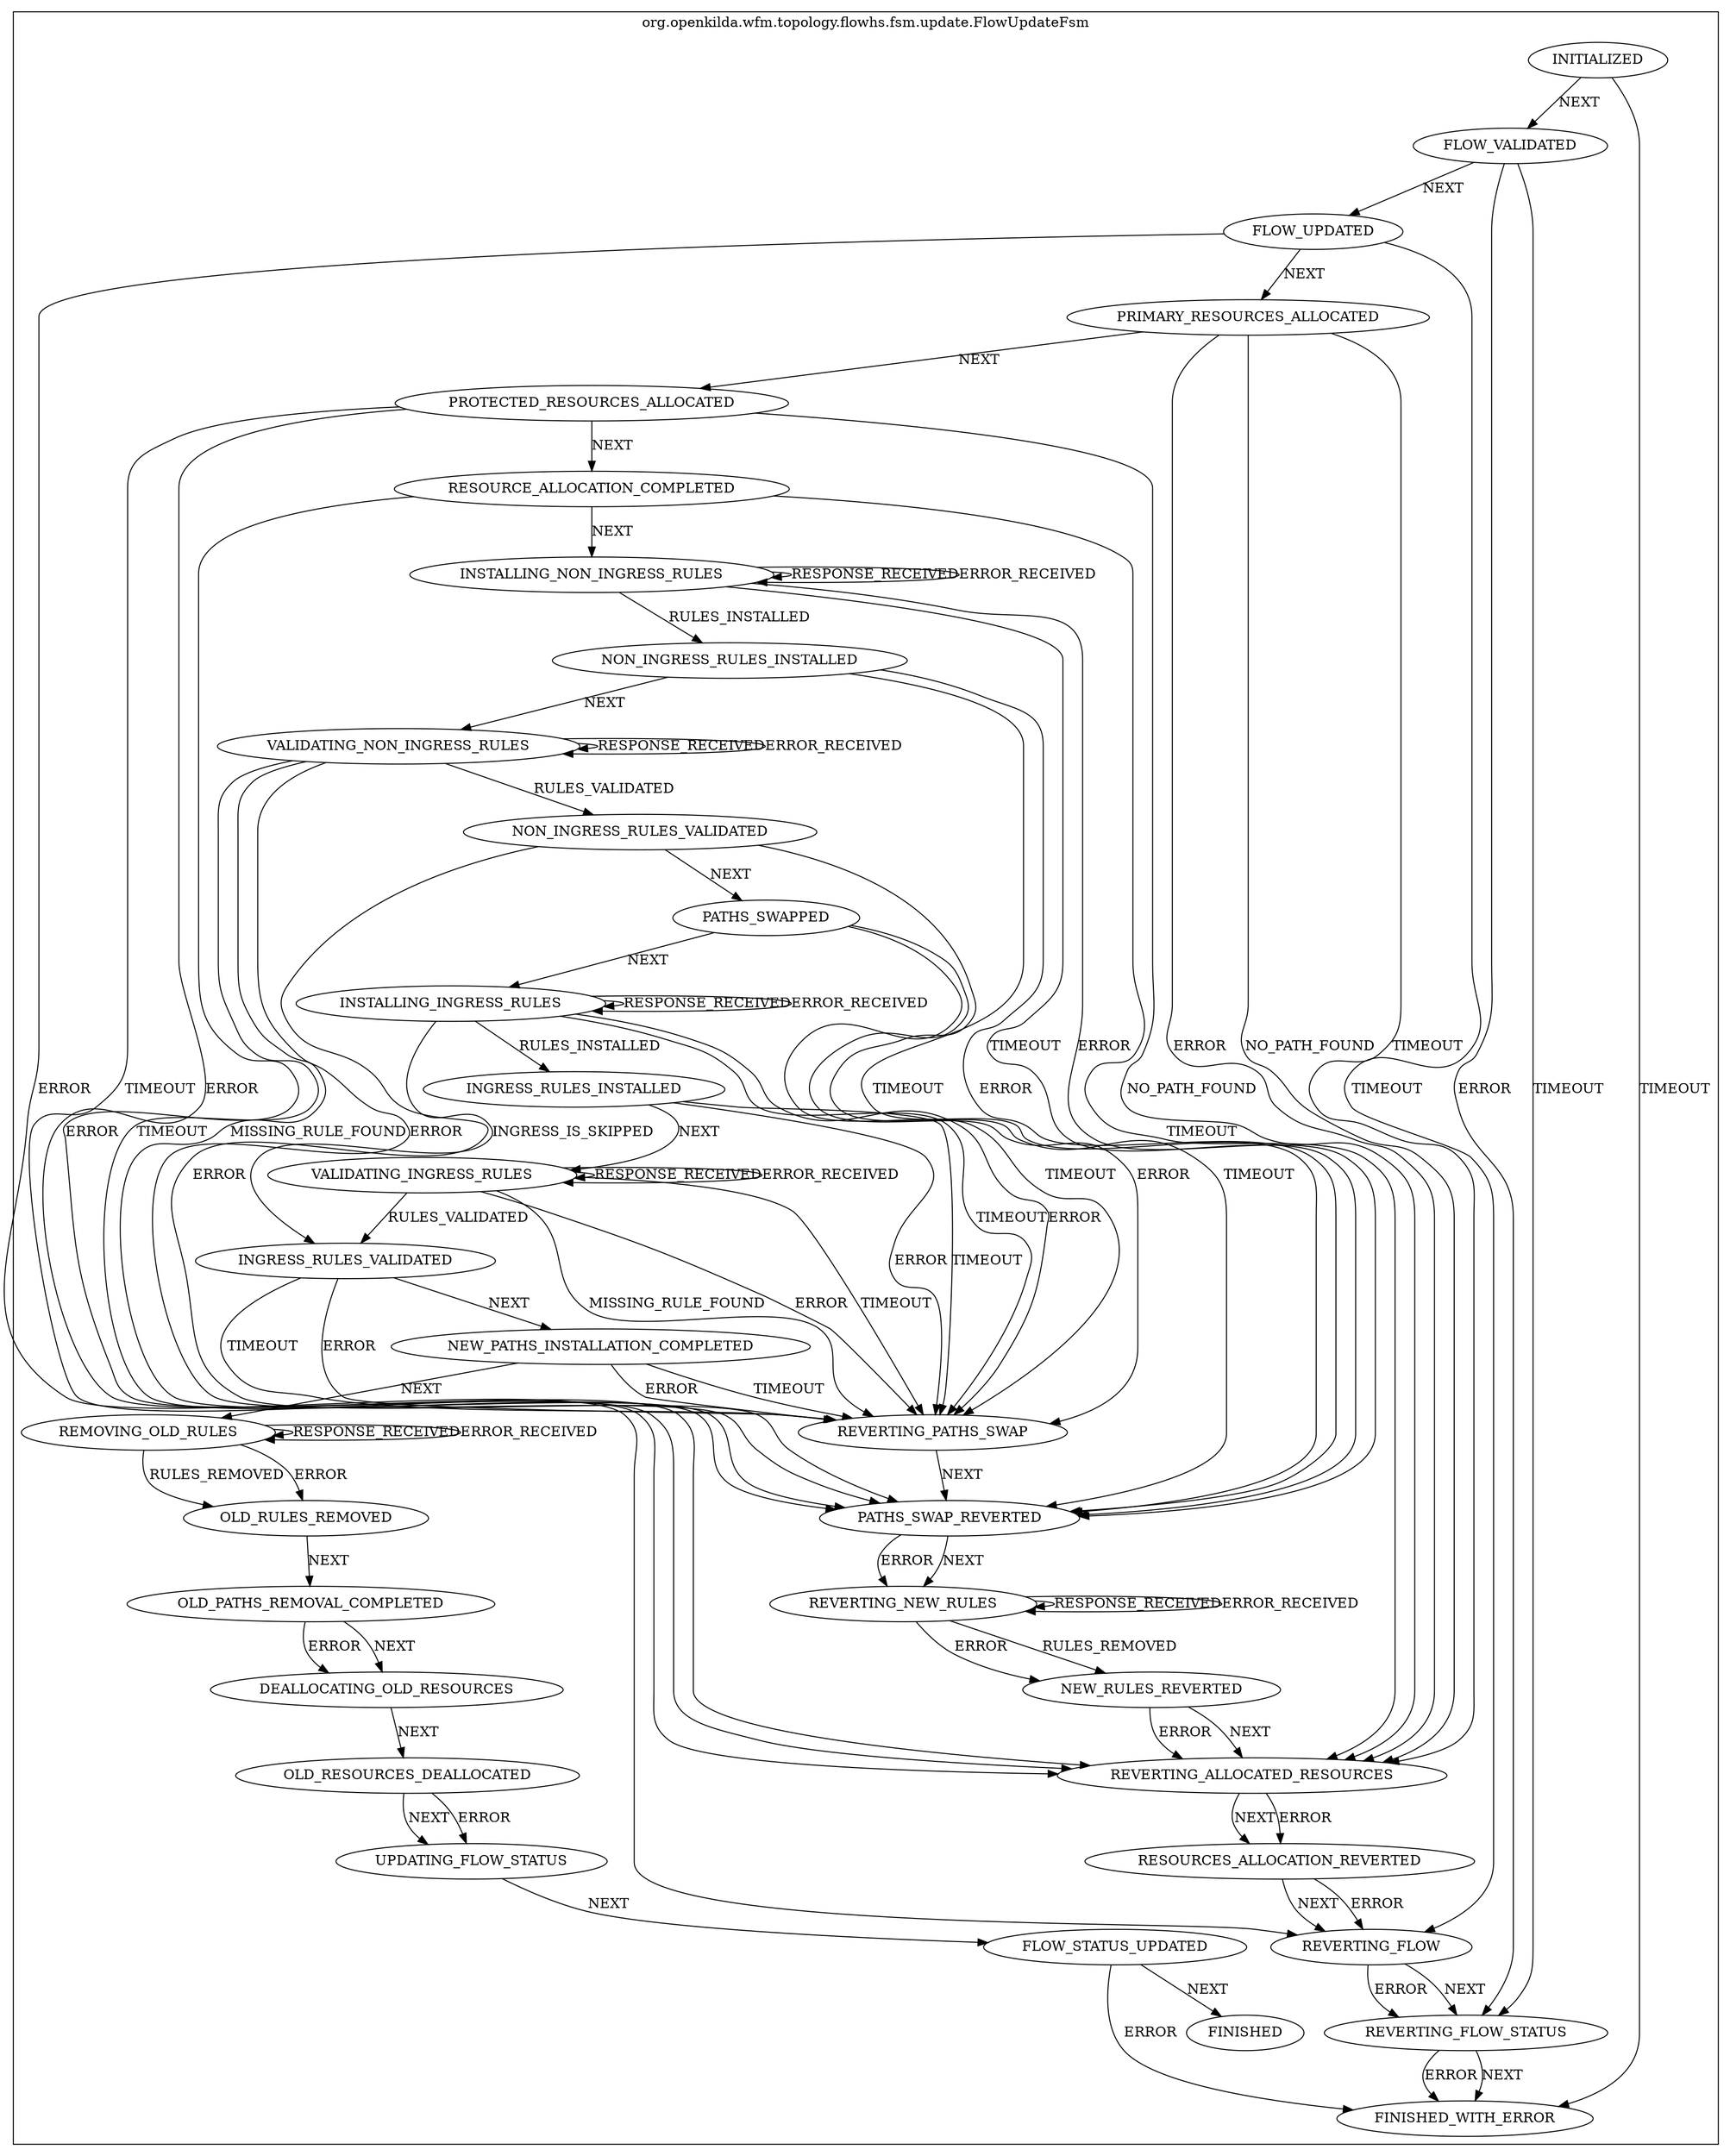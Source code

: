digraph {
compound=true;
subgraph cluster_StateMachine {
label="org.openkilda.wfm.topology.flowhs.fsm.update.FlowUpdateFsm";
PATHS_SWAP_REVERTED [label="PATHS_SWAP_REVERTED"];
FINISHED [label="FINISHED"];
REVERTING_FLOW [label="REVERTING_FLOW"];
FLOW_VALIDATED [label="FLOW_VALIDATED"];
OLD_PATHS_REMOVAL_COMPLETED [label="OLD_PATHS_REMOVAL_COMPLETED"];
PROTECTED_RESOURCES_ALLOCATED [label="PROTECTED_RESOURCES_ALLOCATED"];
RESOURCES_ALLOCATION_REVERTED [label="RESOURCES_ALLOCATION_REVERTED"];
OLD_RULES_REMOVED [label="OLD_RULES_REMOVED"];
UPDATING_FLOW_STATUS [label="UPDATING_FLOW_STATUS"];
REMOVING_OLD_RULES [label="REMOVING_OLD_RULES"];
RESOURCE_ALLOCATION_COMPLETED [label="RESOURCE_ALLOCATION_COMPLETED"];
FLOW_UPDATED [label="FLOW_UPDATED"];
INITIALIZED [label="INITIALIZED"];
FLOW_STATUS_UPDATED [label="FLOW_STATUS_UPDATED"];
NON_INGRESS_RULES_VALIDATED [label="NON_INGRESS_RULES_VALIDATED"];
INGRESS_RULES_INSTALLED [label="INGRESS_RULES_INSTALLED"];
PRIMARY_RESOURCES_ALLOCATED [label="PRIMARY_RESOURCES_ALLOCATED"];
REVERTING_FLOW_STATUS [label="REVERTING_FLOW_STATUS"];
VALIDATING_NON_INGRESS_RULES [label="VALIDATING_NON_INGRESS_RULES"];
REVERTING_NEW_RULES [label="REVERTING_NEW_RULES"];
FINISHED_WITH_ERROR [label="FINISHED_WITH_ERROR"];
VALIDATING_INGRESS_RULES [label="VALIDATING_INGRESS_RULES"];
REVERTING_ALLOCATED_RESOURCES [label="REVERTING_ALLOCATED_RESOURCES"];
NEW_PATHS_INSTALLATION_COMPLETED [label="NEW_PATHS_INSTALLATION_COMPLETED"];
REVERTING_PATHS_SWAP [label="REVERTING_PATHS_SWAP"];
PATHS_SWAPPED [label="PATHS_SWAPPED"];
INSTALLING_INGRESS_RULES [label="INSTALLING_INGRESS_RULES"];
INGRESS_RULES_VALIDATED [label="INGRESS_RULES_VALIDATED"];
OLD_RESOURCES_DEALLOCATED [label="OLD_RESOURCES_DEALLOCATED"];
NEW_RULES_REVERTED [label="NEW_RULES_REVERTED"];
DEALLOCATING_OLD_RESOURCES [label="DEALLOCATING_OLD_RESOURCES"];
NON_INGRESS_RULES_INSTALLED [label="NON_INGRESS_RULES_INSTALLED"];
INSTALLING_NON_INGRESS_RULES [label="INSTALLING_NON_INGRESS_RULES"];

PATHS_SWAP_REVERTED -> REVERTING_NEW_RULES [ label="NEXT"];
PATHS_SWAP_REVERTED -> REVERTING_NEW_RULES [ label="ERROR"];
REVERTING_FLOW -> REVERTING_FLOW_STATUS [ label="NEXT"];
REVERTING_FLOW -> REVERTING_FLOW_STATUS [ label="ERROR"];
FLOW_VALIDATED -> FLOW_UPDATED [ label="NEXT"];
FLOW_VALIDATED -> REVERTING_FLOW_STATUS [ label="TIMEOUT"];
FLOW_VALIDATED -> REVERTING_FLOW_STATUS [ label="ERROR"];
OLD_PATHS_REMOVAL_COMPLETED -> DEALLOCATING_OLD_RESOURCES [ label="NEXT"];
OLD_PATHS_REMOVAL_COMPLETED -> DEALLOCATING_OLD_RESOURCES [ label="ERROR"];
PROTECTED_RESOURCES_ALLOCATED -> RESOURCE_ALLOCATION_COMPLETED [ label="NEXT"];
PROTECTED_RESOURCES_ALLOCATED -> REVERTING_ALLOCATED_RESOURCES [ label="TIMEOUT"];
PROTECTED_RESOURCES_ALLOCATED -> REVERTING_ALLOCATED_RESOURCES [ label="ERROR"];
PROTECTED_RESOURCES_ALLOCATED -> REVERTING_ALLOCATED_RESOURCES [ label="NO_PATH_FOUND"];
RESOURCES_ALLOCATION_REVERTED -> REVERTING_FLOW [ label="NEXT"];
RESOURCES_ALLOCATION_REVERTED -> REVERTING_FLOW [ label="ERROR"];
OLD_RULES_REMOVED -> OLD_PATHS_REMOVAL_COMPLETED [ label="NEXT"];
UPDATING_FLOW_STATUS -> FLOW_STATUS_UPDATED [ label="NEXT"];
REMOVING_OLD_RULES -> REMOVING_OLD_RULES [ label="RESPONSE_RECEIVED"];
REMOVING_OLD_RULES -> REMOVING_OLD_RULES [ label="ERROR_RECEIVED"];
REMOVING_OLD_RULES -> OLD_RULES_REMOVED [ label="RULES_REMOVED"];
REMOVING_OLD_RULES -> OLD_RULES_REMOVED [ label="ERROR"];
RESOURCE_ALLOCATION_COMPLETED -> INSTALLING_NON_INGRESS_RULES [ label="NEXT"];
RESOURCE_ALLOCATION_COMPLETED -> REVERTING_ALLOCATED_RESOURCES [ label="TIMEOUT"];
RESOURCE_ALLOCATION_COMPLETED -> REVERTING_ALLOCATED_RESOURCES [ label="ERROR"];
FLOW_UPDATED -> PRIMARY_RESOURCES_ALLOCATED [ label="NEXT"];
FLOW_UPDATED -> REVERTING_FLOW [ label="TIMEOUT"];
FLOW_UPDATED -> REVERTING_FLOW [ label="ERROR"];
INITIALIZED -> FLOW_VALIDATED [ label="NEXT"];
INITIALIZED -> FINISHED_WITH_ERROR [ label="TIMEOUT"];
FLOW_STATUS_UPDATED -> FINISHED [ label="NEXT"];
FLOW_STATUS_UPDATED -> FINISHED_WITH_ERROR [ label="ERROR"];
NON_INGRESS_RULES_VALIDATED -> PATHS_SWAPPED [ label="NEXT"];
NON_INGRESS_RULES_VALIDATED -> PATHS_SWAP_REVERTED [ label="TIMEOUT"];
NON_INGRESS_RULES_VALIDATED -> PATHS_SWAP_REVERTED [ label="ERROR"];
INGRESS_RULES_INSTALLED -> VALIDATING_INGRESS_RULES [ label="NEXT"];
INGRESS_RULES_INSTALLED -> REVERTING_PATHS_SWAP [ label="TIMEOUT"];
INGRESS_RULES_INSTALLED -> REVERTING_PATHS_SWAP [ label="ERROR"];
PRIMARY_RESOURCES_ALLOCATED -> PROTECTED_RESOURCES_ALLOCATED [ label="NEXT"];
PRIMARY_RESOURCES_ALLOCATED -> REVERTING_ALLOCATED_RESOURCES [ label="TIMEOUT"];
PRIMARY_RESOURCES_ALLOCATED -> REVERTING_ALLOCATED_RESOURCES [ label="ERROR"];
PRIMARY_RESOURCES_ALLOCATED -> REVERTING_ALLOCATED_RESOURCES [ label="NO_PATH_FOUND"];
REVERTING_FLOW_STATUS -> FINISHED_WITH_ERROR [ label="NEXT"];
REVERTING_FLOW_STATUS -> FINISHED_WITH_ERROR [ label="ERROR"];
VALIDATING_NON_INGRESS_RULES -> VALIDATING_NON_INGRESS_RULES [ label="RESPONSE_RECEIVED"];
VALIDATING_NON_INGRESS_RULES -> VALIDATING_NON_INGRESS_RULES [ label="ERROR_RECEIVED"];
VALIDATING_NON_INGRESS_RULES -> NON_INGRESS_RULES_VALIDATED [ label="RULES_VALIDATED"];
VALIDATING_NON_INGRESS_RULES -> PATHS_SWAP_REVERTED [ label="TIMEOUT"];
VALIDATING_NON_INGRESS_RULES -> PATHS_SWAP_REVERTED [ label="MISSING_RULE_FOUND"];
VALIDATING_NON_INGRESS_RULES -> PATHS_SWAP_REVERTED [ label="ERROR"];
REVERTING_NEW_RULES -> REVERTING_NEW_RULES [ label="RESPONSE_RECEIVED"];
REVERTING_NEW_RULES -> REVERTING_NEW_RULES [ label="ERROR_RECEIVED"];
REVERTING_NEW_RULES -> NEW_RULES_REVERTED [ label="RULES_REMOVED"];
REVERTING_NEW_RULES -> NEW_RULES_REVERTED [ label="ERROR"];
VALIDATING_INGRESS_RULES -> VALIDATING_INGRESS_RULES [ label="RESPONSE_RECEIVED"];
VALIDATING_INGRESS_RULES -> VALIDATING_INGRESS_RULES [ label="ERROR_RECEIVED"];
VALIDATING_INGRESS_RULES -> INGRESS_RULES_VALIDATED [ label="RULES_VALIDATED"];
VALIDATING_INGRESS_RULES -> REVERTING_PATHS_SWAP [ label="TIMEOUT"];
VALIDATING_INGRESS_RULES -> REVERTING_PATHS_SWAP [ label="MISSING_RULE_FOUND"];
VALIDATING_INGRESS_RULES -> REVERTING_PATHS_SWAP [ label="ERROR"];
REVERTING_ALLOCATED_RESOURCES -> RESOURCES_ALLOCATION_REVERTED [ label="NEXT"];
REVERTING_ALLOCATED_RESOURCES -> RESOURCES_ALLOCATION_REVERTED [ label="ERROR"];
NEW_PATHS_INSTALLATION_COMPLETED -> REMOVING_OLD_RULES [ label="NEXT"];
NEW_PATHS_INSTALLATION_COMPLETED -> REVERTING_PATHS_SWAP [ label="TIMEOUT"];
NEW_PATHS_INSTALLATION_COMPLETED -> REVERTING_PATHS_SWAP [ label="ERROR"];
REVERTING_PATHS_SWAP -> PATHS_SWAP_REVERTED [ label="NEXT"];
PATHS_SWAPPED -> INSTALLING_INGRESS_RULES [ label="NEXT"];
PATHS_SWAPPED -> REVERTING_PATHS_SWAP [ label="TIMEOUT"];
PATHS_SWAPPED -> REVERTING_PATHS_SWAP [ label="ERROR"];
INSTALLING_INGRESS_RULES -> INSTALLING_INGRESS_RULES [ label="RESPONSE_RECEIVED"];
INSTALLING_INGRESS_RULES -> INSTALLING_INGRESS_RULES [ label="ERROR_RECEIVED"];
INSTALLING_INGRESS_RULES -> INGRESS_RULES_INSTALLED [ label="RULES_INSTALLED"];
INSTALLING_INGRESS_RULES -> INGRESS_RULES_VALIDATED [ label="INGRESS_IS_SKIPPED"];
INSTALLING_INGRESS_RULES -> REVERTING_PATHS_SWAP [ label="TIMEOUT"];
INSTALLING_INGRESS_RULES -> REVERTING_PATHS_SWAP [ label="ERROR"];
INGRESS_RULES_VALIDATED -> NEW_PATHS_INSTALLATION_COMPLETED [ label="NEXT"];
INGRESS_RULES_VALIDATED -> REVERTING_PATHS_SWAP [ label="TIMEOUT"];
INGRESS_RULES_VALIDATED -> REVERTING_PATHS_SWAP [ label="ERROR"];
OLD_RESOURCES_DEALLOCATED -> UPDATING_FLOW_STATUS [ label="NEXT"];
OLD_RESOURCES_DEALLOCATED -> UPDATING_FLOW_STATUS [ label="ERROR"];
NEW_RULES_REVERTED -> REVERTING_ALLOCATED_RESOURCES [ label="NEXT"];
NEW_RULES_REVERTED -> REVERTING_ALLOCATED_RESOURCES [ label="ERROR"];
DEALLOCATING_OLD_RESOURCES -> OLD_RESOURCES_DEALLOCATED [ label="NEXT"];
NON_INGRESS_RULES_INSTALLED -> VALIDATING_NON_INGRESS_RULES [ label="NEXT"];
NON_INGRESS_RULES_INSTALLED -> PATHS_SWAP_REVERTED [ label="TIMEOUT"];
NON_INGRESS_RULES_INSTALLED -> PATHS_SWAP_REVERTED [ label="ERROR"];
INSTALLING_NON_INGRESS_RULES -> INSTALLING_NON_INGRESS_RULES [ label="RESPONSE_RECEIVED"];
INSTALLING_NON_INGRESS_RULES -> INSTALLING_NON_INGRESS_RULES [ label="ERROR_RECEIVED"];
INSTALLING_NON_INGRESS_RULES -> NON_INGRESS_RULES_INSTALLED [ label="RULES_INSTALLED"];
INSTALLING_NON_INGRESS_RULES -> PATHS_SWAP_REVERTED [ label="TIMEOUT"];
INSTALLING_NON_INGRESS_RULES -> PATHS_SWAP_REVERTED [ label="ERROR"];}}
